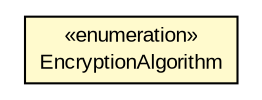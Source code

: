 #!/usr/local/bin/dot
#
# Class diagram 
# Generated by UMLGraph version R5_6-24-gf6e263 (http://www.umlgraph.org/)
#

digraph G {
	edge [fontname="arial",fontsize=10,labelfontname="arial",labelfontsize=10];
	node [fontname="arial",fontsize=10,shape=plaintext];
	nodesep=0.25;
	ranksep=0.5;
	// eu.europa.esig.dss.EncryptionAlgorithm
	c346765 [label=<<table title="eu.europa.esig.dss.EncryptionAlgorithm" border="0" cellborder="1" cellspacing="0" cellpadding="2" port="p" bgcolor="lemonChiffon" href="./EncryptionAlgorithm.html">
		<tr><td><table border="0" cellspacing="0" cellpadding="1">
<tr><td align="center" balign="center"> &#171;enumeration&#187; </td></tr>
<tr><td align="center" balign="center"> EncryptionAlgorithm </td></tr>
		</table></td></tr>
		</table>>, URL="./EncryptionAlgorithm.html", fontname="arial", fontcolor="black", fontsize=10.0];
}

